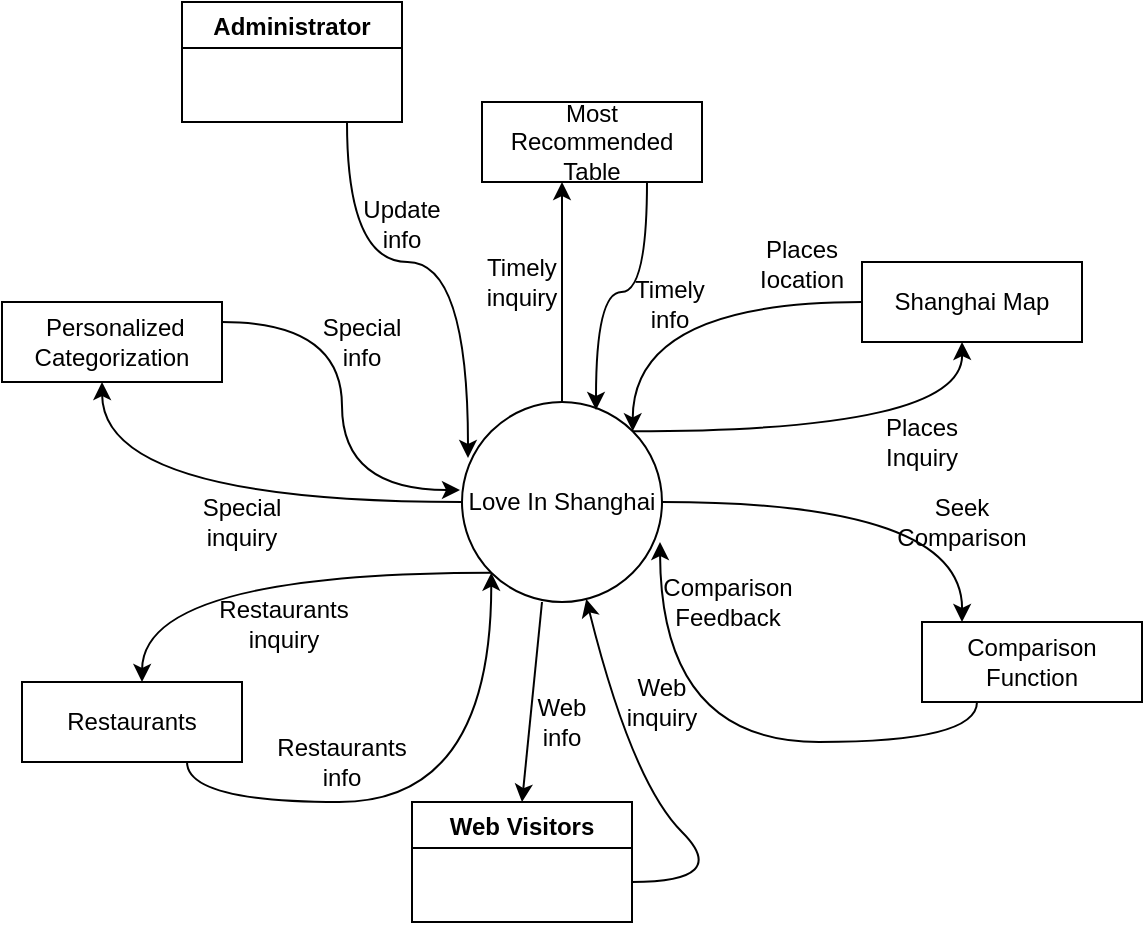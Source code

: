<mxfile version="14.0.1" type="github">
  <diagram id="N3h1CjZ4Su9lH0F8JX6H" name="Page-1">
    <mxGraphModel dx="786" dy="546" grid="1" gridSize="10" guides="1" tooltips="1" connect="1" arrows="1" fold="1" page="1" pageScale="1" pageWidth="850" pageHeight="1100" math="0" shadow="0" extFonts="Permanent Marker^https://fonts.googleapis.com/css?family=Permanent+Marker">
      <root>
        <mxCell id="0" />
        <mxCell id="1" parent="0" />
        <mxCell id="G5OVLPf6TFAkderQjJgi-16" style="edgeStyle=orthogonalEdgeStyle;rounded=0;orthogonalLoop=1;jettySize=auto;html=1;exitX=0.5;exitY=0;exitDx=0;exitDy=0;elbow=vertical;curved=1;" edge="1" parent="1" source="G5OVLPf6TFAkderQjJgi-1" target="G5OVLPf6TFAkderQjJgi-17">
          <mxGeometry relative="1" as="geometry">
            <mxPoint x="390" y="130" as="targetPoint" />
            <Array as="points">
              <mxPoint x="390" y="150" />
              <mxPoint x="390" y="150" />
            </Array>
          </mxGeometry>
        </mxCell>
        <mxCell id="G5OVLPf6TFAkderQjJgi-21" style="edgeStyle=orthogonalEdgeStyle;curved=1;rounded=0;orthogonalLoop=1;jettySize=auto;html=1;exitX=1;exitY=0;exitDx=0;exitDy=0;" edge="1" parent="1" source="G5OVLPf6TFAkderQjJgi-1">
          <mxGeometry relative="1" as="geometry">
            <mxPoint x="590" y="190" as="targetPoint" />
          </mxGeometry>
        </mxCell>
        <mxCell id="G5OVLPf6TFAkderQjJgi-26" style="edgeStyle=orthogonalEdgeStyle;curved=1;rounded=0;orthogonalLoop=1;jettySize=auto;html=1;exitX=1;exitY=0.5;exitDx=0;exitDy=0;" edge="1" parent="1" source="G5OVLPf6TFAkderQjJgi-1">
          <mxGeometry relative="1" as="geometry">
            <mxPoint x="590" y="330" as="targetPoint" />
          </mxGeometry>
        </mxCell>
        <mxCell id="G5OVLPf6TFAkderQjJgi-36" style="edgeStyle=orthogonalEdgeStyle;curved=1;rounded=0;orthogonalLoop=1;jettySize=auto;html=1;exitX=0;exitY=0.5;exitDx=0;exitDy=0;" edge="1" parent="1" source="G5OVLPf6TFAkderQjJgi-1">
          <mxGeometry relative="1" as="geometry">
            <mxPoint x="160" y="210" as="targetPoint" />
          </mxGeometry>
        </mxCell>
        <mxCell id="G5OVLPf6TFAkderQjJgi-41" style="edgeStyle=orthogonalEdgeStyle;curved=1;rounded=0;orthogonalLoop=1;jettySize=auto;html=1;exitX=0;exitY=1;exitDx=0;exitDy=0;" edge="1" parent="1" source="G5OVLPf6TFAkderQjJgi-1">
          <mxGeometry relative="1" as="geometry">
            <mxPoint x="180" y="360" as="targetPoint" />
          </mxGeometry>
        </mxCell>
        <mxCell id="G5OVLPf6TFAkderQjJgi-1" value="Love In Shanghai" style="ellipse;whiteSpace=wrap;html=1;aspect=fixed;" vertex="1" parent="1">
          <mxGeometry x="340" y="220" width="100" height="100" as="geometry" />
        </mxCell>
        <mxCell id="G5OVLPf6TFAkderQjJgi-7" value="" style="endArrow=classic;html=1;" edge="1" parent="1">
          <mxGeometry width="50" height="50" relative="1" as="geometry">
            <mxPoint x="380" y="320" as="sourcePoint" />
            <mxPoint x="370" y="420" as="targetPoint" />
          </mxGeometry>
        </mxCell>
        <mxCell id="G5OVLPf6TFAkderQjJgi-8" value="Web info" style="text;html=1;strokeColor=none;fillColor=none;align=center;verticalAlign=middle;whiteSpace=wrap;rounded=0;" vertex="1" parent="1">
          <mxGeometry x="370" y="370" width="40" height="20" as="geometry" />
        </mxCell>
        <mxCell id="G5OVLPf6TFAkderQjJgi-10" value="Web Visitors" style="swimlane;" vertex="1" parent="1">
          <mxGeometry x="315" y="420" width="110" height="60" as="geometry" />
        </mxCell>
        <mxCell id="G5OVLPf6TFAkderQjJgi-11" value="" style="curved=1;endArrow=classic;html=1;" edge="1" parent="1" target="G5OVLPf6TFAkderQjJgi-1">
          <mxGeometry width="50" height="50" relative="1" as="geometry">
            <mxPoint x="425" y="460" as="sourcePoint" />
            <mxPoint x="475" y="410" as="targetPoint" />
            <Array as="points">
              <mxPoint x="475" y="460" />
              <mxPoint x="425" y="410" />
            </Array>
          </mxGeometry>
        </mxCell>
        <mxCell id="G5OVLPf6TFAkderQjJgi-14" value="Web inquiry" style="text;html=1;strokeColor=none;fillColor=none;align=center;verticalAlign=middle;whiteSpace=wrap;rounded=0;" vertex="1" parent="1">
          <mxGeometry x="420" y="360" width="40" height="20" as="geometry" />
        </mxCell>
        <mxCell id="G5OVLPf6TFAkderQjJgi-18" style="edgeStyle=orthogonalEdgeStyle;curved=1;rounded=0;orthogonalLoop=1;jettySize=auto;html=1;exitX=0.75;exitY=1;exitDx=0;exitDy=0;entryX=0.67;entryY=0.04;entryDx=0;entryDy=0;entryPerimeter=0;" edge="1" parent="1" source="G5OVLPf6TFAkderQjJgi-17" target="G5OVLPf6TFAkderQjJgi-1">
          <mxGeometry relative="1" as="geometry" />
        </mxCell>
        <mxCell id="G5OVLPf6TFAkderQjJgi-17" value="Most Recommended Table" style="rounded=0;whiteSpace=wrap;html=1;" vertex="1" parent="1">
          <mxGeometry x="350" y="70" width="110" height="40" as="geometry" />
        </mxCell>
        <mxCell id="G5OVLPf6TFAkderQjJgi-19" value="Timely&lt;br&gt;inquiry" style="text;html=1;strokeColor=none;fillColor=none;align=center;verticalAlign=middle;whiteSpace=wrap;rounded=0;" vertex="1" parent="1">
          <mxGeometry x="350" y="150" width="40" height="20" as="geometry" />
        </mxCell>
        <mxCell id="G5OVLPf6TFAkderQjJgi-20" value="Timely info" style="text;html=1;strokeColor=none;fillColor=none;align=center;verticalAlign=middle;whiteSpace=wrap;rounded=0;" vertex="1" parent="1">
          <mxGeometry x="424" y="161" width="40" height="20" as="geometry" />
        </mxCell>
        <mxCell id="G5OVLPf6TFAkderQjJgi-24" style="edgeStyle=orthogonalEdgeStyle;curved=1;rounded=0;orthogonalLoop=1;jettySize=auto;html=1;exitX=0;exitY=0.5;exitDx=0;exitDy=0;entryX=1;entryY=0;entryDx=0;entryDy=0;" edge="1" parent="1" source="G5OVLPf6TFAkderQjJgi-22" target="G5OVLPf6TFAkderQjJgi-1">
          <mxGeometry relative="1" as="geometry" />
        </mxCell>
        <mxCell id="G5OVLPf6TFAkderQjJgi-22" value="Shanghai Map" style="rounded=0;whiteSpace=wrap;html=1;" vertex="1" parent="1">
          <mxGeometry x="540" y="150" width="110" height="40" as="geometry" />
        </mxCell>
        <mxCell id="G5OVLPf6TFAkderQjJgi-23" value="Places Inquiry" style="text;html=1;strokeColor=none;fillColor=none;align=center;verticalAlign=middle;whiteSpace=wrap;rounded=0;" vertex="1" parent="1">
          <mxGeometry x="550" y="230" width="40" height="20" as="geometry" />
        </mxCell>
        <mxCell id="G5OVLPf6TFAkderQjJgi-25" value="Places Iocation" style="text;html=1;strokeColor=none;fillColor=none;align=center;verticalAlign=middle;whiteSpace=wrap;rounded=0;" vertex="1" parent="1">
          <mxGeometry x="490" y="141" width="40" height="20" as="geometry" />
        </mxCell>
        <mxCell id="G5OVLPf6TFAkderQjJgi-31" style="edgeStyle=orthogonalEdgeStyle;curved=1;rounded=0;orthogonalLoop=1;jettySize=auto;html=1;exitX=0.25;exitY=1;exitDx=0;exitDy=0;" edge="1" parent="1" source="G5OVLPf6TFAkderQjJgi-27">
          <mxGeometry relative="1" as="geometry">
            <mxPoint x="439" y="290" as="targetPoint" />
          </mxGeometry>
        </mxCell>
        <mxCell id="G5OVLPf6TFAkderQjJgi-27" value="Comparison Function" style="rounded=0;whiteSpace=wrap;html=1;" vertex="1" parent="1">
          <mxGeometry x="570" y="330" width="110" height="40" as="geometry" />
        </mxCell>
        <mxCell id="G5OVLPf6TFAkderQjJgi-28" value="Seek Comparison" style="text;html=1;strokeColor=none;fillColor=none;align=center;verticalAlign=middle;whiteSpace=wrap;rounded=0;" vertex="1" parent="1">
          <mxGeometry x="560" y="270" width="60" height="20" as="geometry" />
        </mxCell>
        <mxCell id="G5OVLPf6TFAkderQjJgi-29" value="Comparison&lt;br&gt;Feedback" style="text;html=1;strokeColor=none;fillColor=none;align=center;verticalAlign=middle;whiteSpace=wrap;rounded=0;" vertex="1" parent="1">
          <mxGeometry x="443" y="310" width="60" height="20" as="geometry" />
        </mxCell>
        <mxCell id="G5OVLPf6TFAkderQjJgi-34" style="edgeStyle=orthogonalEdgeStyle;curved=1;rounded=0;orthogonalLoop=1;jettySize=auto;html=1;exitX=0.75;exitY=1;exitDx=0;exitDy=0;entryX=0.03;entryY=0.28;entryDx=0;entryDy=0;entryPerimeter=0;" edge="1" parent="1" source="G5OVLPf6TFAkderQjJgi-33" target="G5OVLPf6TFAkderQjJgi-1">
          <mxGeometry relative="1" as="geometry" />
        </mxCell>
        <mxCell id="G5OVLPf6TFAkderQjJgi-33" value="Administrator" style="swimlane;" vertex="1" parent="1">
          <mxGeometry x="200" y="20" width="110" height="60" as="geometry" />
        </mxCell>
        <mxCell id="G5OVLPf6TFAkderQjJgi-35" value="Update&lt;br&gt;info" style="text;html=1;strokeColor=none;fillColor=none;align=center;verticalAlign=middle;whiteSpace=wrap;rounded=0;" vertex="1" parent="1">
          <mxGeometry x="290" y="121" width="40" height="20" as="geometry" />
        </mxCell>
        <mxCell id="G5OVLPf6TFAkderQjJgi-39" style="edgeStyle=orthogonalEdgeStyle;curved=1;rounded=0;orthogonalLoop=1;jettySize=auto;html=1;exitX=1;exitY=0.25;exitDx=0;exitDy=0;entryX=-0.01;entryY=0.44;entryDx=0;entryDy=0;entryPerimeter=0;" edge="1" parent="1" source="G5OVLPf6TFAkderQjJgi-37" target="G5OVLPf6TFAkderQjJgi-1">
          <mxGeometry relative="1" as="geometry" />
        </mxCell>
        <mxCell id="G5OVLPf6TFAkderQjJgi-37" value="&amp;nbsp;Personalized Categorization" style="rounded=0;whiteSpace=wrap;html=1;" vertex="1" parent="1">
          <mxGeometry x="110" y="170" width="110" height="40" as="geometry" />
        </mxCell>
        <mxCell id="G5OVLPf6TFAkderQjJgi-38" value="Special inquiry" style="text;html=1;strokeColor=none;fillColor=none;align=center;verticalAlign=middle;whiteSpace=wrap;rounded=0;" vertex="1" parent="1">
          <mxGeometry x="210" y="270" width="40" height="20" as="geometry" />
        </mxCell>
        <mxCell id="G5OVLPf6TFAkderQjJgi-40" value="Special info" style="text;html=1;strokeColor=none;fillColor=none;align=center;verticalAlign=middle;whiteSpace=wrap;rounded=0;" vertex="1" parent="1">
          <mxGeometry x="270" y="180" width="40" height="20" as="geometry" />
        </mxCell>
        <mxCell id="G5OVLPf6TFAkderQjJgi-45" style="edgeStyle=orthogonalEdgeStyle;curved=1;rounded=0;orthogonalLoop=1;jettySize=auto;html=1;exitX=0.75;exitY=1;exitDx=0;exitDy=0;entryX=0;entryY=1;entryDx=0;entryDy=0;" edge="1" parent="1" source="G5OVLPf6TFAkderQjJgi-42" target="G5OVLPf6TFAkderQjJgi-1">
          <mxGeometry relative="1" as="geometry">
            <mxPoint x="350" y="310" as="targetPoint" />
          </mxGeometry>
        </mxCell>
        <mxCell id="G5OVLPf6TFAkderQjJgi-42" value="Restaurants" style="rounded=0;whiteSpace=wrap;html=1;" vertex="1" parent="1">
          <mxGeometry x="120" y="360" width="110" height="40" as="geometry" />
        </mxCell>
        <mxCell id="G5OVLPf6TFAkderQjJgi-43" value="Restaurants&lt;br&gt;inquiry" style="text;html=1;strokeColor=none;fillColor=none;align=center;verticalAlign=middle;whiteSpace=wrap;rounded=0;" vertex="1" parent="1">
          <mxGeometry x="231" y="321" width="40" height="20" as="geometry" />
        </mxCell>
        <mxCell id="G5OVLPf6TFAkderQjJgi-46" value="Restaurants&lt;br&gt;info" style="text;html=1;strokeColor=none;fillColor=none;align=center;verticalAlign=middle;whiteSpace=wrap;rounded=0;" vertex="1" parent="1">
          <mxGeometry x="260" y="390" width="40" height="20" as="geometry" />
        </mxCell>
      </root>
    </mxGraphModel>
  </diagram>
</mxfile>
